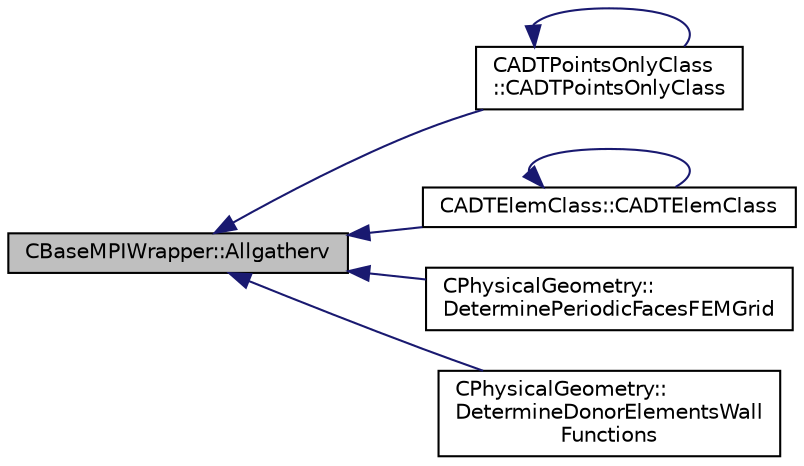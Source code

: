 digraph "CBaseMPIWrapper::Allgatherv"
{
  edge [fontname="Helvetica",fontsize="10",labelfontname="Helvetica",labelfontsize="10"];
  node [fontname="Helvetica",fontsize="10",shape=record];
  rankdir="LR";
  Node688 [label="CBaseMPIWrapper::Allgatherv",height=0.2,width=0.4,color="black", fillcolor="grey75", style="filled", fontcolor="black"];
  Node688 -> Node689 [dir="back",color="midnightblue",fontsize="10",style="solid",fontname="Helvetica"];
  Node689 [label="CADTPointsOnlyClass\l::CADTPointsOnlyClass",height=0.2,width=0.4,color="black", fillcolor="white", style="filled",URL="$class_c_a_d_t_points_only_class.html#ad38ad23f468a614709782a58966a4ab6",tooltip="Constructor of the class. "];
  Node689 -> Node689 [dir="back",color="midnightblue",fontsize="10",style="solid",fontname="Helvetica"];
  Node688 -> Node690 [dir="back",color="midnightblue",fontsize="10",style="solid",fontname="Helvetica"];
  Node690 [label="CADTElemClass::CADTElemClass",height=0.2,width=0.4,color="black", fillcolor="white", style="filled",URL="$class_c_a_d_t_elem_class.html#aca84ec37470fc91943475dfc8bed21f0",tooltip="Constructor of the class. "];
  Node690 -> Node690 [dir="back",color="midnightblue",fontsize="10",style="solid",fontname="Helvetica"];
  Node688 -> Node691 [dir="back",color="midnightblue",fontsize="10",style="solid",fontname="Helvetica"];
  Node691 [label="CPhysicalGeometry::\lDeterminePeriodicFacesFEMGrid",height=0.2,width=0.4,color="black", fillcolor="white", style="filled",URL="$class_c_physical_geometry.html#a4b8a3bab829079fe0425b00afe2c0dab",tooltip="Determine the neighboring information for periodic faces of a FEM grid. "];
  Node688 -> Node692 [dir="back",color="midnightblue",fontsize="10",style="solid",fontname="Helvetica"];
  Node692 [label="CPhysicalGeometry::\lDetermineDonorElementsWall\lFunctions",height=0.2,width=0.4,color="black", fillcolor="white", style="filled",URL="$class_c_physical_geometry.html#acef4e18142b580bf09f21e5b71387d5f",tooltip="Determine the donor elements for the boundary elements on viscous wall boundaries when wall functions..."];
}
